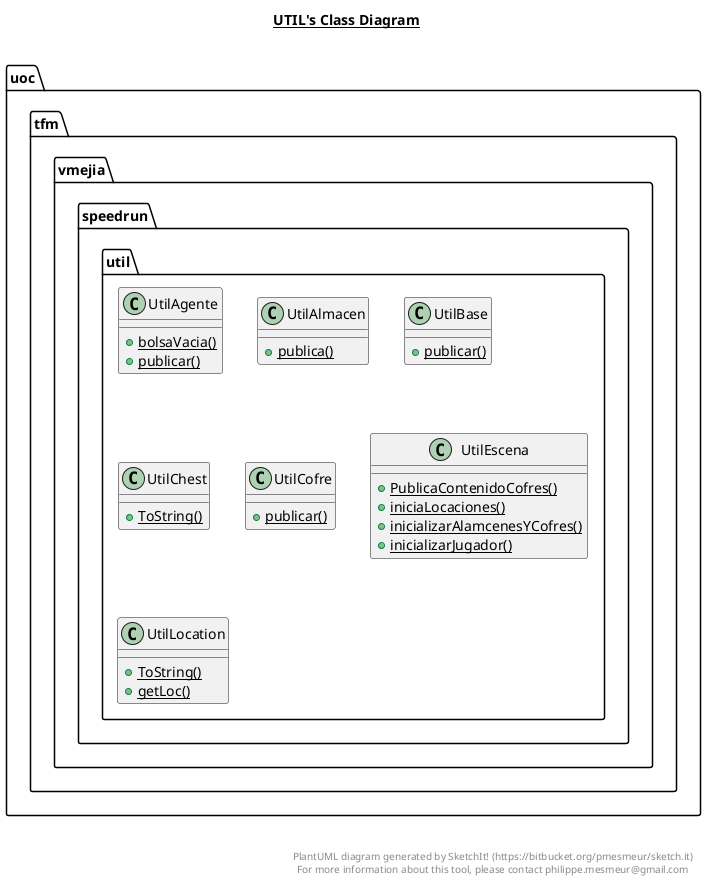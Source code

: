 @startuml

title __UTIL's Class Diagram__\n

  namespace uoc.tfm.vmejia.speedrun {
    namespace util {
      class uoc.tfm.vmejia.speedrun.util.UtilAgente {
          {static} + bolsaVacia()
          {static} + publicar()
      }
    }
  }
  

  namespace uoc.tfm.vmejia.speedrun {
    namespace util {
      class uoc.tfm.vmejia.speedrun.util.UtilAlmacen {
          {static} + publica()
      }
    }
  }
  

  namespace uoc.tfm.vmejia.speedrun {
    namespace util {
      class uoc.tfm.vmejia.speedrun.util.UtilBase {
          {static} + publicar()
      }
    }
  }
  

  namespace uoc.tfm.vmejia.speedrun {
    namespace util {
      class uoc.tfm.vmejia.speedrun.util.UtilChest {
          {static} + ToString()
      }
    }
  }
  

  namespace uoc.tfm.vmejia.speedrun {
    namespace util {
      class uoc.tfm.vmejia.speedrun.util.UtilCofre {
          {static} + publicar()
      }
    }
  }
  

  namespace uoc.tfm.vmejia.speedrun {
    namespace util {
      class uoc.tfm.vmejia.speedrun.util.UtilEscena {
          {static} + PublicaContenidoCofres()
          {static} + iniciaLocaciones()
          {static} + inicializarAlamcenesYCofres()
          {static} + inicializarJugador()
      }
    }
  }
  

  namespace uoc.tfm.vmejia.speedrun {
    namespace util {
      class uoc.tfm.vmejia.speedrun.util.UtilLocation {
          {static} + ToString()
          {static} + getLoc()
      }
    }
  }
  



right footer


PlantUML diagram generated by SketchIt! (https://bitbucket.org/pmesmeur/sketch.it)
For more information about this tool, please contact philippe.mesmeur@gmail.com
endfooter

@enduml
